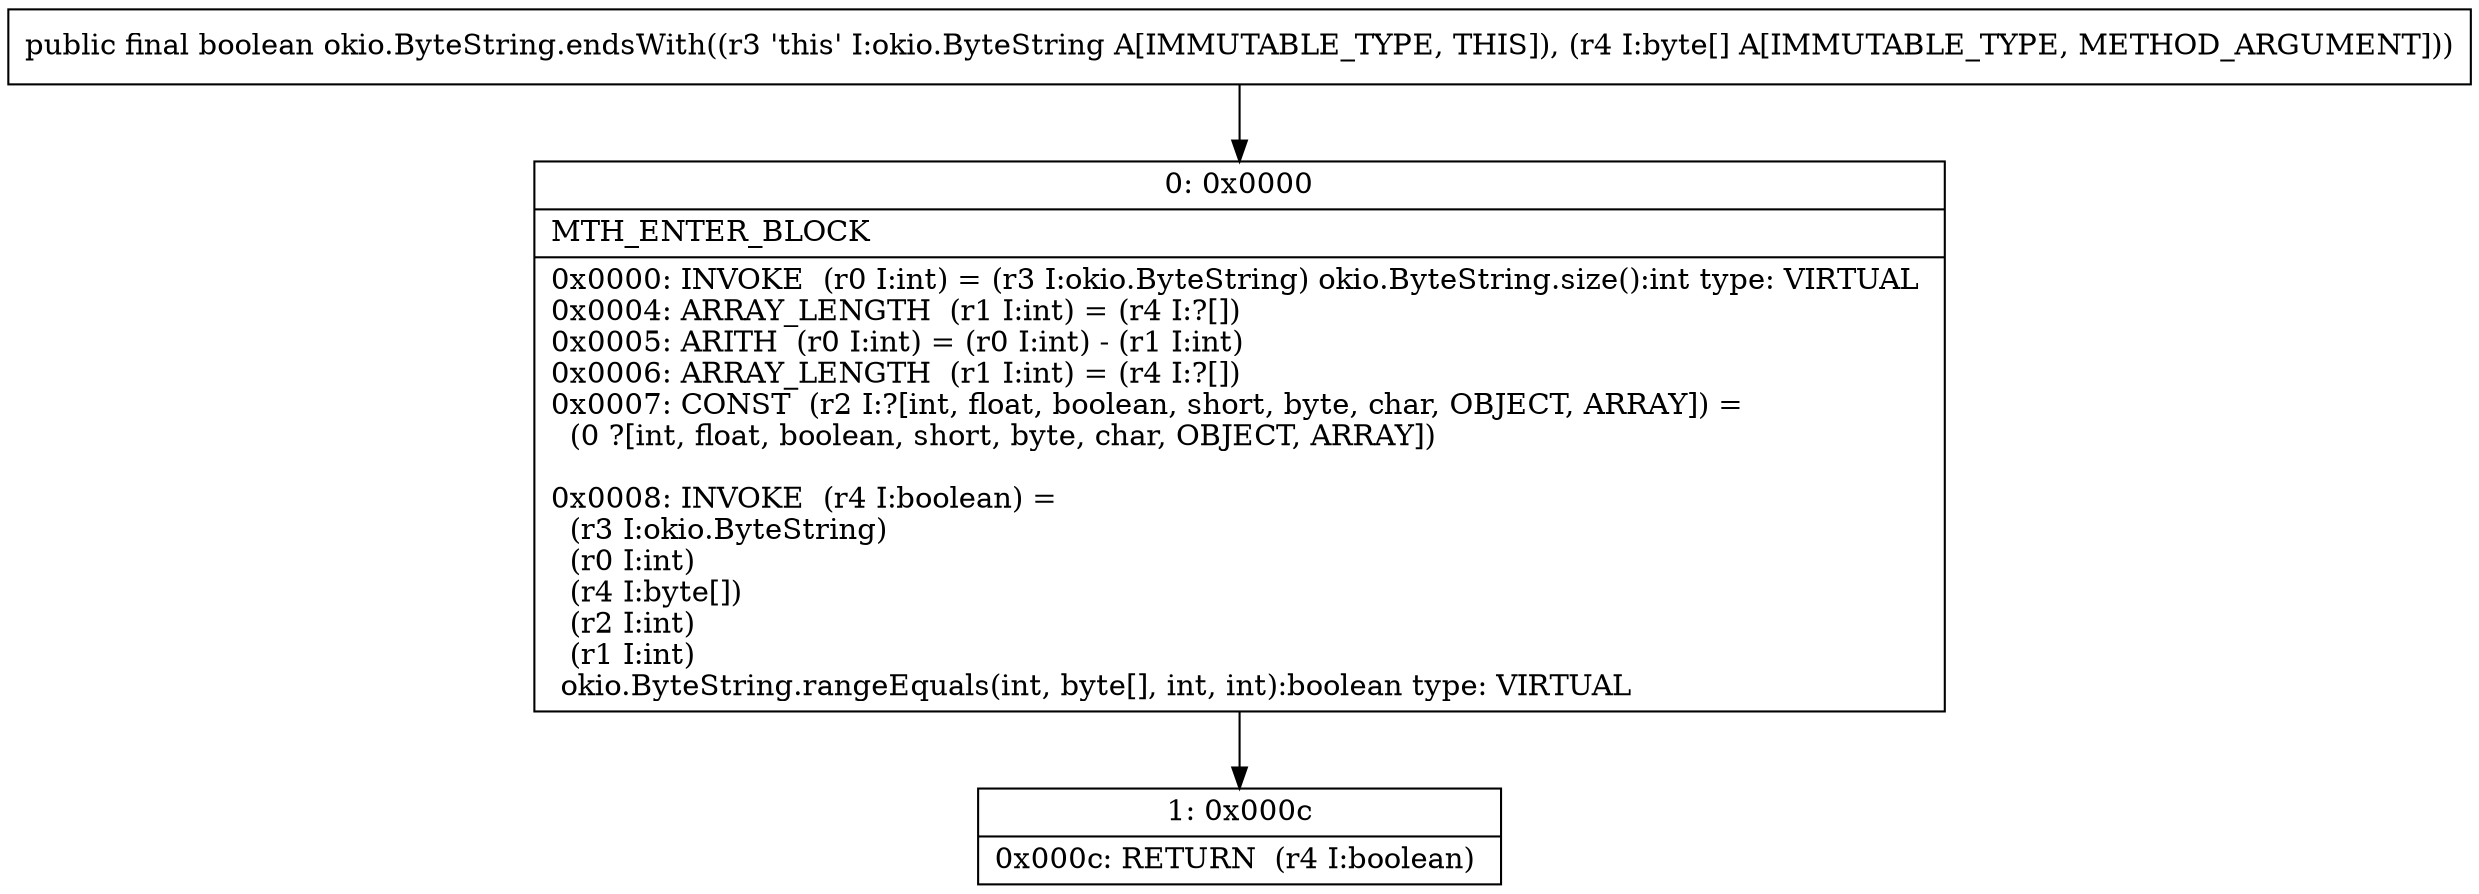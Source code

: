 digraph "CFG forokio.ByteString.endsWith([B)Z" {
Node_0 [shape=record,label="{0\:\ 0x0000|MTH_ENTER_BLOCK\l|0x0000: INVOKE  (r0 I:int) = (r3 I:okio.ByteString) okio.ByteString.size():int type: VIRTUAL \l0x0004: ARRAY_LENGTH  (r1 I:int) = (r4 I:?[]) \l0x0005: ARITH  (r0 I:int) = (r0 I:int) \- (r1 I:int) \l0x0006: ARRAY_LENGTH  (r1 I:int) = (r4 I:?[]) \l0x0007: CONST  (r2 I:?[int, float, boolean, short, byte, char, OBJECT, ARRAY]) = \l  (0 ?[int, float, boolean, short, byte, char, OBJECT, ARRAY])\l \l0x0008: INVOKE  (r4 I:boolean) = \l  (r3 I:okio.ByteString)\l  (r0 I:int)\l  (r4 I:byte[])\l  (r2 I:int)\l  (r1 I:int)\l okio.ByteString.rangeEquals(int, byte[], int, int):boolean type: VIRTUAL \l}"];
Node_1 [shape=record,label="{1\:\ 0x000c|0x000c: RETURN  (r4 I:boolean) \l}"];
MethodNode[shape=record,label="{public final boolean okio.ByteString.endsWith((r3 'this' I:okio.ByteString A[IMMUTABLE_TYPE, THIS]), (r4 I:byte[] A[IMMUTABLE_TYPE, METHOD_ARGUMENT])) }"];
MethodNode -> Node_0;
Node_0 -> Node_1;
}

